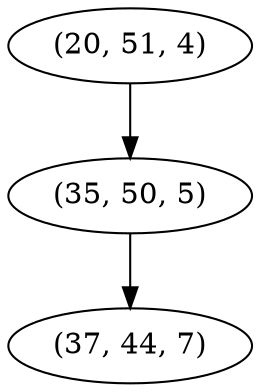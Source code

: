 digraph tree {
    "(20, 51, 4)";
    "(35, 50, 5)";
    "(37, 44, 7)";
    "(20, 51, 4)" -> "(35, 50, 5)";
    "(35, 50, 5)" -> "(37, 44, 7)";
}
